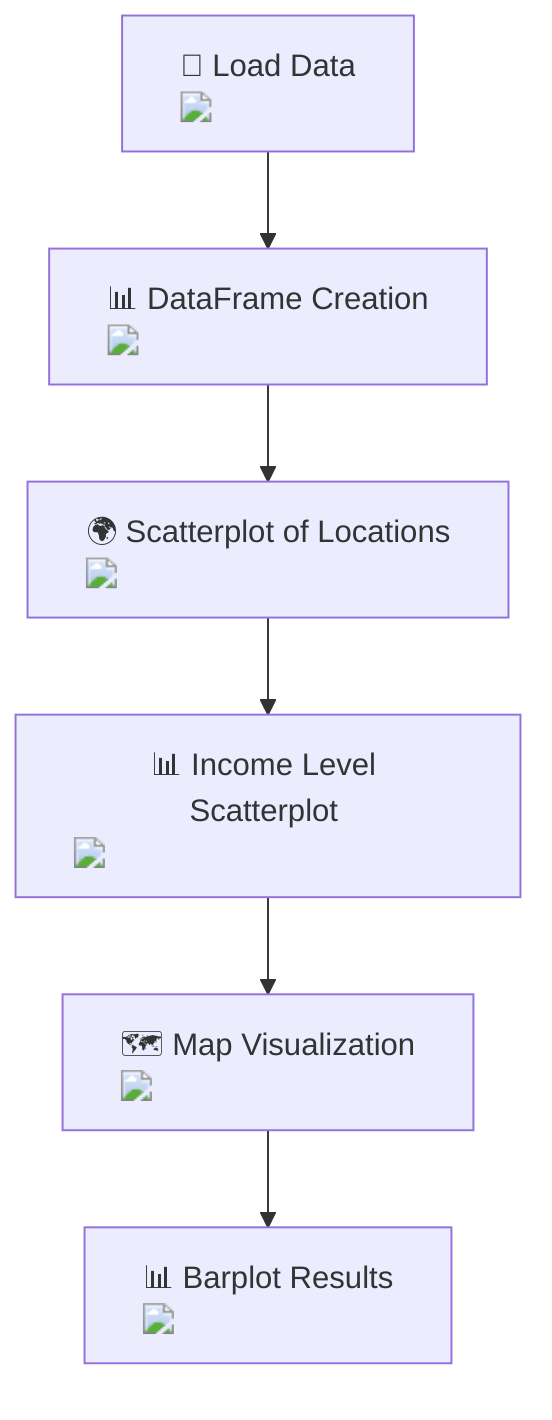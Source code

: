 graph TD
    A["📁 Load Data <img src='file.svg' />"] --> B["📊 DataFrame Creation <img src='table.svg' />"]
    B --> C["🌍 Scatterplot of Locations <img src='scatter_plot_template.svg' />"]
    C --> D["📊 Income Level Scatterplot <img src='scatter_plot_template.svg' />"]
    D --> E["🗺️ Map Visualization <img src='scatter_plot_template.svg' />"]
    E --> F["📊 Barplot Results <img src='barplot_template.svg' />"]